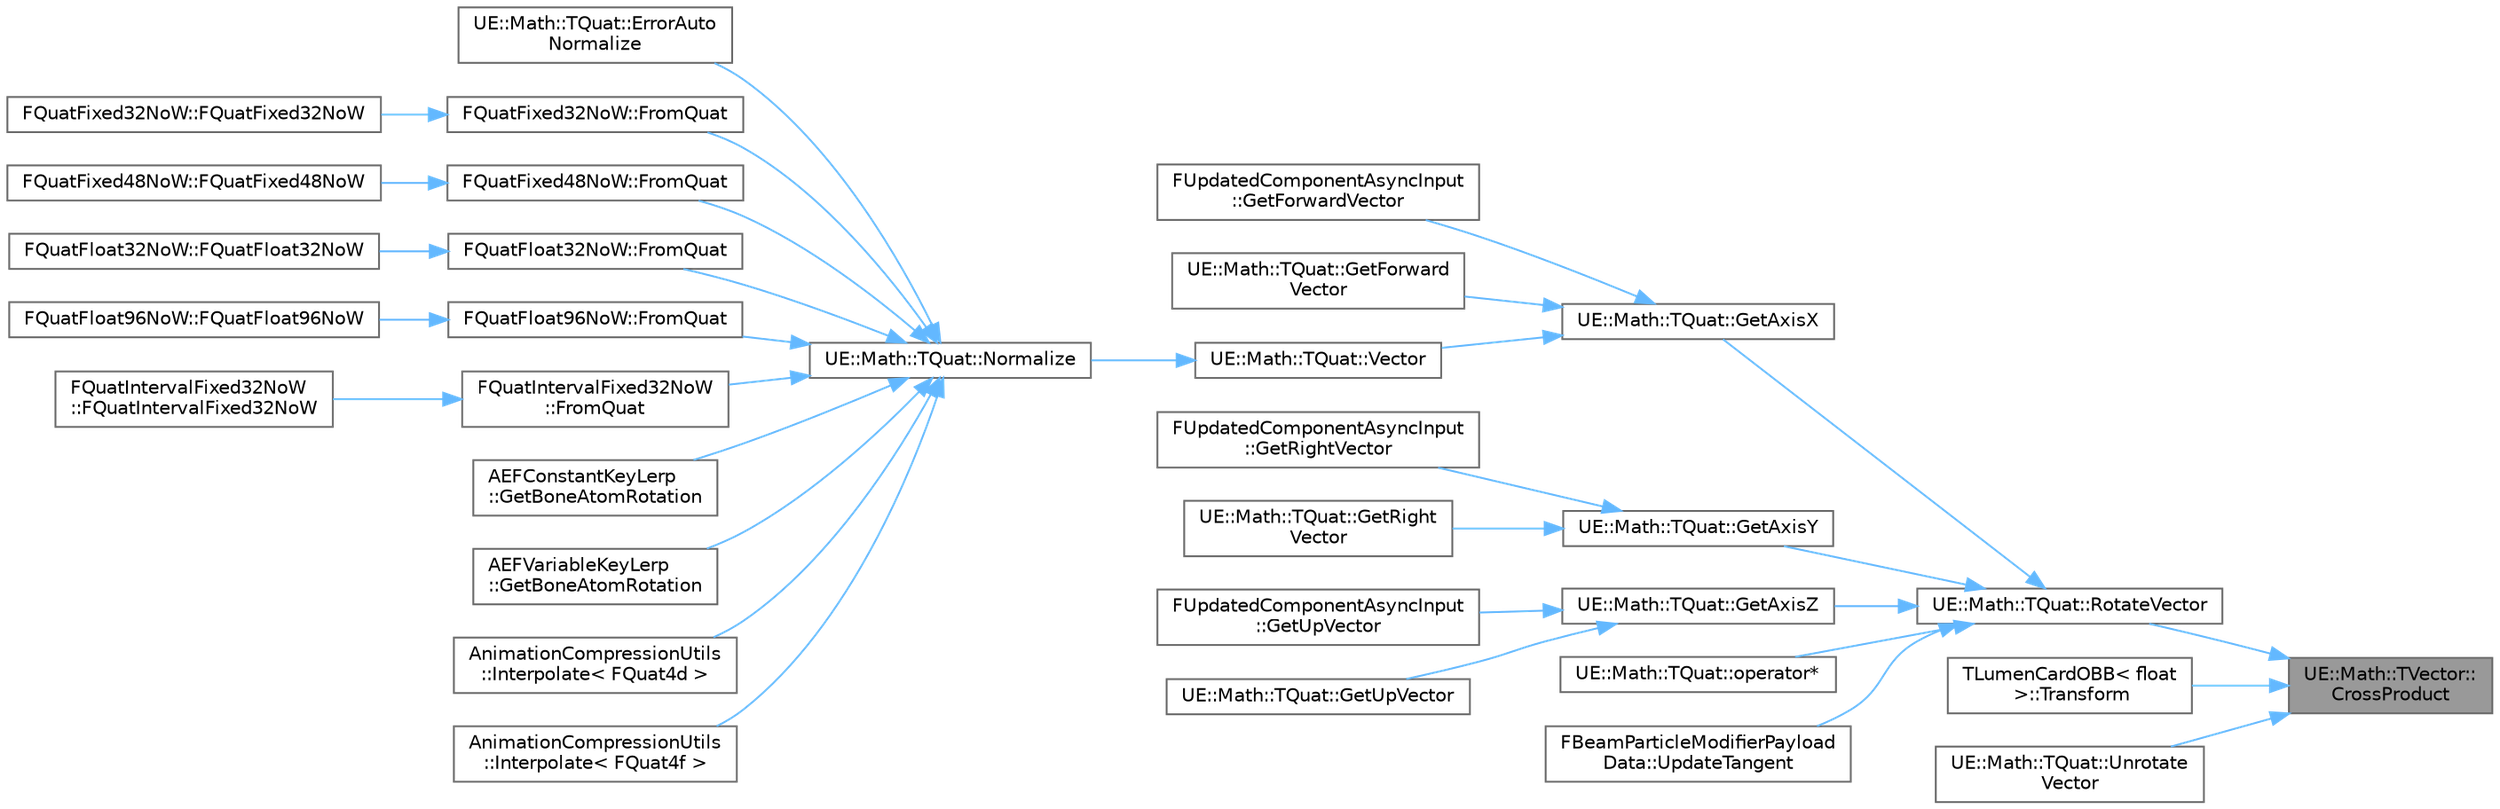 digraph "UE::Math::TVector::CrossProduct"
{
 // INTERACTIVE_SVG=YES
 // LATEX_PDF_SIZE
  bgcolor="transparent";
  edge [fontname=Helvetica,fontsize=10,labelfontname=Helvetica,labelfontsize=10];
  node [fontname=Helvetica,fontsize=10,shape=box,height=0.2,width=0.4];
  rankdir="RL";
  Node1 [id="Node000001",label="UE::Math::TVector::\lCrossProduct",height=0.2,width=0.4,color="gray40", fillcolor="grey60", style="filled", fontcolor="black",tooltip="Calculate the cross product of two vectors."];
  Node1 -> Node2 [id="edge1_Node000001_Node000002",dir="back",color="steelblue1",style="solid",tooltip=" "];
  Node2 [id="Node000002",label="UE::Math::TQuat::RotateVector",height=0.2,width=0.4,color="grey40", fillcolor="white", style="filled",URL="$d6/d4a/structUE_1_1Math_1_1TQuat.html#ae2a77a1d3fcc813fdfc299c3c10eda84",tooltip="Rotate a vector by this quaternion."];
  Node2 -> Node3 [id="edge2_Node000002_Node000003",dir="back",color="steelblue1",style="solid",tooltip=" "];
  Node3 [id="Node000003",label="UE::Math::TQuat::GetAxisX",height=0.2,width=0.4,color="grey40", fillcolor="white", style="filled",URL="$d6/d4a/structUE_1_1Math_1_1TQuat.html#a957398e9f2ad9fd9b6590c74888498cc",tooltip="Get the forward direction (X axis) after it has been rotated by this Quaternion."];
  Node3 -> Node4 [id="edge3_Node000003_Node000004",dir="back",color="steelblue1",style="solid",tooltip=" "];
  Node4 [id="Node000004",label="FUpdatedComponentAsyncInput\l::GetForwardVector",height=0.2,width=0.4,color="grey40", fillcolor="white", style="filled",URL="$d6/d32/structFUpdatedComponentAsyncInput.html#a113a818154a2d863c67a02efafed78c8",tooltip=" "];
  Node3 -> Node5 [id="edge4_Node000003_Node000005",dir="back",color="steelblue1",style="solid",tooltip=" "];
  Node5 [id="Node000005",label="UE::Math::TQuat::GetForward\lVector",height=0.2,width=0.4,color="grey40", fillcolor="white", style="filled",URL="$d6/d4a/structUE_1_1Math_1_1TQuat.html#ab9cf604e1f6b0f2b0a3c8136465ecba1",tooltip="Get the forward direction (X axis) after it has been rotated by this Quaternion."];
  Node3 -> Node6 [id="edge5_Node000003_Node000006",dir="back",color="steelblue1",style="solid",tooltip=" "];
  Node6 [id="Node000006",label="UE::Math::TQuat::Vector",height=0.2,width=0.4,color="grey40", fillcolor="white", style="filled",URL="$d6/d4a/structUE_1_1Math_1_1TQuat.html#aa19243ea9ed20bd1d0023248a1dfdf0e",tooltip="Convert a rotation into a unit vector facing in its direction."];
  Node6 -> Node7 [id="edge6_Node000006_Node000007",dir="back",color="steelblue1",style="solid",tooltip=" "];
  Node7 [id="Node000007",label="UE::Math::TQuat::Normalize",height=0.2,width=0.4,color="grey40", fillcolor="white", style="filled",URL="$d6/d4a/structUE_1_1Math_1_1TQuat.html#a02b564d66c1c1b1df24426dbee01c4ee",tooltip="Normalize this quaternion if it is large enough."];
  Node7 -> Node8 [id="edge7_Node000007_Node000008",dir="back",color="steelblue1",style="solid",tooltip=" "];
  Node8 [id="Node000008",label="UE::Math::TQuat::ErrorAuto\lNormalize",height=0.2,width=0.4,color="grey40", fillcolor="white", style="filled",URL="$d6/d4a/structUE_1_1Math_1_1TQuat.html#a676346783bd435b3965a09d715a3d414",tooltip="TQuat<T>::Error with auto-normalization."];
  Node7 -> Node9 [id="edge8_Node000007_Node000009",dir="back",color="steelblue1",style="solid",tooltip=" "];
  Node9 [id="Node000009",label="FQuatFixed32NoW::FromQuat",height=0.2,width=0.4,color="grey40", fillcolor="white", style="filled",URL="$d2/d9f/classFQuatFixed32NoW.html#a4f0d96f155d4c6cd0e1e539e53e7bb87",tooltip=" "];
  Node9 -> Node10 [id="edge9_Node000009_Node000010",dir="back",color="steelblue1",style="solid",tooltip=" "];
  Node10 [id="Node000010",label="FQuatFixed32NoW::FQuatFixed32NoW",height=0.2,width=0.4,color="grey40", fillcolor="white", style="filled",URL="$d2/d9f/classFQuatFixed32NoW.html#a85e605ac2ef69e1b8abe1dfe92e2e0f3",tooltip=" "];
  Node7 -> Node11 [id="edge10_Node000007_Node000011",dir="back",color="steelblue1",style="solid",tooltip=" "];
  Node11 [id="Node000011",label="FQuatFixed48NoW::FromQuat",height=0.2,width=0.4,color="grey40", fillcolor="white", style="filled",URL="$df/df0/classFQuatFixed48NoW.html#a6b8292188216951285c5f9666a2e7068",tooltip=" "];
  Node11 -> Node12 [id="edge11_Node000011_Node000012",dir="back",color="steelblue1",style="solid",tooltip=" "];
  Node12 [id="Node000012",label="FQuatFixed48NoW::FQuatFixed48NoW",height=0.2,width=0.4,color="grey40", fillcolor="white", style="filled",URL="$df/df0/classFQuatFixed48NoW.html#a58688147a3655acf6f9b9a348c72ab8a",tooltip=" "];
  Node7 -> Node13 [id="edge12_Node000007_Node000013",dir="back",color="steelblue1",style="solid",tooltip=" "];
  Node13 [id="Node000013",label="FQuatFloat32NoW::FromQuat",height=0.2,width=0.4,color="grey40", fillcolor="white", style="filled",URL="$d0/d68/classFQuatFloat32NoW.html#ac13ef39ea4c0190658144f5335ddbfb5",tooltip=" "];
  Node13 -> Node14 [id="edge13_Node000013_Node000014",dir="back",color="steelblue1",style="solid",tooltip=" "];
  Node14 [id="Node000014",label="FQuatFloat32NoW::FQuatFloat32NoW",height=0.2,width=0.4,color="grey40", fillcolor="white", style="filled",URL="$d0/d68/classFQuatFloat32NoW.html#ade4e8c0b6d70bb3779e14cbd34377627",tooltip=" "];
  Node7 -> Node15 [id="edge14_Node000007_Node000015",dir="back",color="steelblue1",style="solid",tooltip=" "];
  Node15 [id="Node000015",label="FQuatFloat96NoW::FromQuat",height=0.2,width=0.4,color="grey40", fillcolor="white", style="filled",URL="$df/d77/classFQuatFloat96NoW.html#a7eeea4d39e32d7ce348e037f38c7ce68",tooltip=" "];
  Node15 -> Node16 [id="edge15_Node000015_Node000016",dir="back",color="steelblue1",style="solid",tooltip=" "];
  Node16 [id="Node000016",label="FQuatFloat96NoW::FQuatFloat96NoW",height=0.2,width=0.4,color="grey40", fillcolor="white", style="filled",URL="$df/d77/classFQuatFloat96NoW.html#a1ade4d3e0f3ba187a1b1d8ab931dfce7",tooltip=" "];
  Node7 -> Node17 [id="edge16_Node000007_Node000017",dir="back",color="steelblue1",style="solid",tooltip=" "];
  Node17 [id="Node000017",label="FQuatIntervalFixed32NoW\l::FromQuat",height=0.2,width=0.4,color="grey40", fillcolor="white", style="filled",URL="$d0/dde/classFQuatIntervalFixed32NoW.html#af6fbce8127385050d05f54841cb99646",tooltip=" "];
  Node17 -> Node18 [id="edge17_Node000017_Node000018",dir="back",color="steelblue1",style="solid",tooltip=" "];
  Node18 [id="Node000018",label="FQuatIntervalFixed32NoW\l::FQuatIntervalFixed32NoW",height=0.2,width=0.4,color="grey40", fillcolor="white", style="filled",URL="$d0/dde/classFQuatIntervalFixed32NoW.html#ab68dc7c5dbce54eda7b1dff8e18d3d54",tooltip=" "];
  Node7 -> Node19 [id="edge18_Node000007_Node000019",dir="back",color="steelblue1",style="solid",tooltip=" "];
  Node19 [id="Node000019",label="AEFConstantKeyLerp\l::GetBoneAtomRotation",height=0.2,width=0.4,color="grey40", fillcolor="white", style="filled",URL="$d1/d9a/classAEFConstantKeyLerp.html#a17588efbca7151a06de3307ee0e5ea9f",tooltip="Decompress the Rotation component of a BoneAtom."];
  Node7 -> Node20 [id="edge19_Node000007_Node000020",dir="back",color="steelblue1",style="solid",tooltip=" "];
  Node20 [id="Node000020",label="AEFVariableKeyLerp\l::GetBoneAtomRotation",height=0.2,width=0.4,color="grey40", fillcolor="white", style="filled",URL="$d9/db9/classAEFVariableKeyLerp.html#acc9cb71e901596a27e16a69093523766",tooltip="Decompress the Rotation component of a BoneAtom."];
  Node7 -> Node21 [id="edge20_Node000007_Node000021",dir="back",color="steelblue1",style="solid",tooltip=" "];
  Node21 [id="Node000021",label="AnimationCompressionUtils\l::Interpolate\< FQuat4d \>",height=0.2,width=0.4,color="grey40", fillcolor="white", style="filled",URL="$db/dc2/namespaceAnimationCompressionUtils.html#a10970d81fc8da96516ec2db73a90840f",tooltip="custom instantiation of Interpolate for FQuats"];
  Node7 -> Node22 [id="edge21_Node000007_Node000022",dir="back",color="steelblue1",style="solid",tooltip=" "];
  Node22 [id="Node000022",label="AnimationCompressionUtils\l::Interpolate\< FQuat4f \>",height=0.2,width=0.4,color="grey40", fillcolor="white", style="filled",URL="$db/dc2/namespaceAnimationCompressionUtils.html#a11794050aa5fc683bf235c2977139fbf",tooltip=" "];
  Node2 -> Node23 [id="edge22_Node000002_Node000023",dir="back",color="steelblue1",style="solid",tooltip=" "];
  Node23 [id="Node000023",label="UE::Math::TQuat::GetAxisY",height=0.2,width=0.4,color="grey40", fillcolor="white", style="filled",URL="$d6/d4a/structUE_1_1Math_1_1TQuat.html#a65f7ac6204457bdeef51d5111e492d1a",tooltip="Get the right direction (Y axis) after it has been rotated by this Quaternion."];
  Node23 -> Node24 [id="edge23_Node000023_Node000024",dir="back",color="steelblue1",style="solid",tooltip=" "];
  Node24 [id="Node000024",label="FUpdatedComponentAsyncInput\l::GetRightVector",height=0.2,width=0.4,color="grey40", fillcolor="white", style="filled",URL="$d6/d32/structFUpdatedComponentAsyncInput.html#a41d789475de090ce17fd411e17439c97",tooltip=" "];
  Node23 -> Node25 [id="edge24_Node000023_Node000025",dir="back",color="steelblue1",style="solid",tooltip=" "];
  Node25 [id="Node000025",label="UE::Math::TQuat::GetRight\lVector",height=0.2,width=0.4,color="grey40", fillcolor="white", style="filled",URL="$d6/d4a/structUE_1_1Math_1_1TQuat.html#a3079ca82f9694e38903b131052d3ec2b",tooltip="Get the right direction (Y axis) after it has been rotated by this Quaternion."];
  Node2 -> Node26 [id="edge25_Node000002_Node000026",dir="back",color="steelblue1",style="solid",tooltip=" "];
  Node26 [id="Node000026",label="UE::Math::TQuat::GetAxisZ",height=0.2,width=0.4,color="grey40", fillcolor="white", style="filled",URL="$d6/d4a/structUE_1_1Math_1_1TQuat.html#a9cdb0477961b4a2fc235f5e13263722a",tooltip="Get the up direction (Z axis) after it has been rotated by this Quaternion."];
  Node26 -> Node27 [id="edge26_Node000026_Node000027",dir="back",color="steelblue1",style="solid",tooltip=" "];
  Node27 [id="Node000027",label="FUpdatedComponentAsyncInput\l::GetUpVector",height=0.2,width=0.4,color="grey40", fillcolor="white", style="filled",URL="$d6/d32/structFUpdatedComponentAsyncInput.html#a5421dd6c7a2f5f1680c482fddba35cb8",tooltip=" "];
  Node26 -> Node28 [id="edge27_Node000026_Node000028",dir="back",color="steelblue1",style="solid",tooltip=" "];
  Node28 [id="Node000028",label="UE::Math::TQuat::GetUpVector",height=0.2,width=0.4,color="grey40", fillcolor="white", style="filled",URL="$d6/d4a/structUE_1_1Math_1_1TQuat.html#a6fa965bd832d7e32e50b77f106e707de",tooltip="Get the up direction (Z axis) after it has been rotated by this Quaternion."];
  Node2 -> Node29 [id="edge28_Node000002_Node000029",dir="back",color="steelblue1",style="solid",tooltip=" "];
  Node29 [id="Node000029",label="UE::Math::TQuat::operator*",height=0.2,width=0.4,color="grey40", fillcolor="white", style="filled",URL="$d6/d4a/structUE_1_1Math_1_1TQuat.html#a22fb78f97f9af6850b97b75cfa738501",tooltip="Rotate a vector by this quaternion."];
  Node2 -> Node30 [id="edge29_Node000002_Node000030",dir="back",color="steelblue1",style="solid",tooltip=" "];
  Node30 [id="Node000030",label="FBeamParticleModifierPayload\lData::UpdateTangent",height=0.2,width=0.4,color="grey40", fillcolor="white", style="filled",URL="$da/d01/structFBeamParticleModifierPayloadData.html#aace30a51a5d77e02ed27c60311d087a1",tooltip=" "];
  Node1 -> Node31 [id="edge30_Node000001_Node000031",dir="back",color="steelblue1",style="solid",tooltip=" "];
  Node31 [id="Node000031",label="TLumenCardOBB\< float\l \>::Transform",height=0.2,width=0.4,color="grey40", fillcolor="white", style="filled",URL="$dd/d8b/classTLumenCardOBB.html#aaf5e45796148ae5a24f8a45e9c8a0dbe",tooltip=" "];
  Node1 -> Node32 [id="edge31_Node000001_Node000032",dir="back",color="steelblue1",style="solid",tooltip=" "];
  Node32 [id="Node000032",label="UE::Math::TQuat::Unrotate\lVector",height=0.2,width=0.4,color="grey40", fillcolor="white", style="filled",URL="$d6/d4a/structUE_1_1Math_1_1TQuat.html#ac0d1356ddebb590b17951a9deec65a5d",tooltip="Rotate a vector by the inverse of this quaternion."];
}
